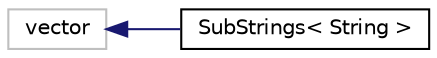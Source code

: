 digraph "Graphical Class Hierarchy"
{
  bgcolor="transparent";
  edge [fontname="Helvetica",fontsize="10",labelfontname="Helvetica",labelfontsize="10"];
  node [fontname="Helvetica",fontsize="10",shape=record];
  rankdir="LR";
  Node1 [label="vector",height=0.2,width=0.4,color="grey75"];
  Node1 -> Node2 [dir="back",color="midnightblue",fontsize="10",style="solid",fontname="Helvetica"];
  Node2 [label="SubStrings\< String \>",height=0.2,width=0.4,color="black",URL="$classFoam_1_1SubStrings.html",tooltip="Sub-ranges of a string with a structure similar to std::match_results, but without the underlying reg..."];
}
